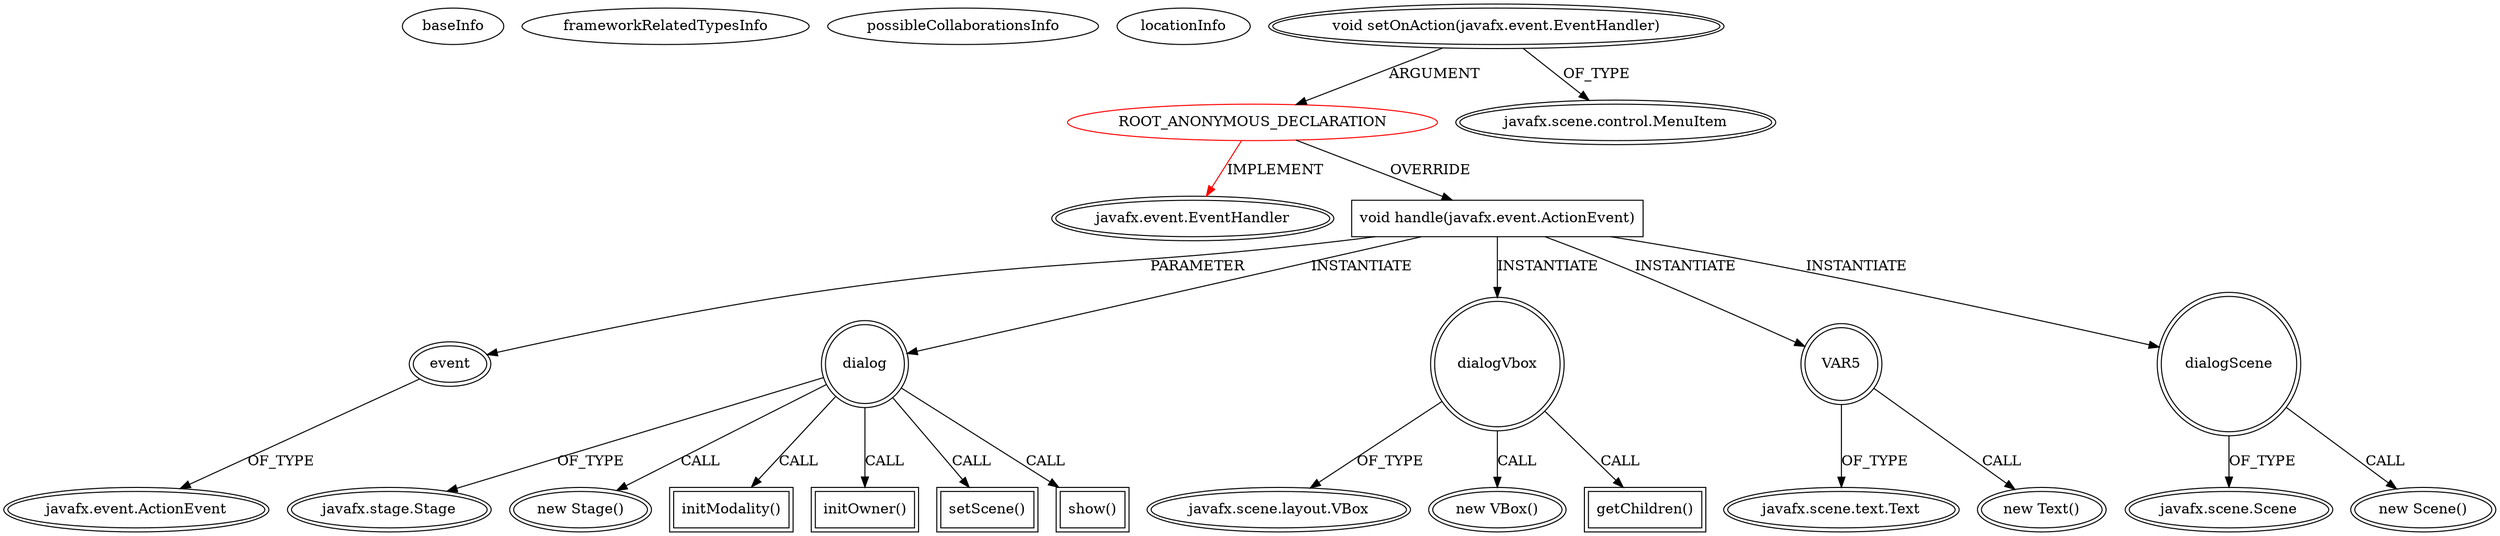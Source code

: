 digraph {
baseInfo[graphId=4934,category="extension_graph",isAnonymous=true,possibleRelation=false]
frameworkRelatedTypesInfo[0="javafx.event.EventHandler"]
possibleCollaborationsInfo[]
locationInfo[projectName="zvakanaka-bitbit",filePath="/zvakanaka-bitbit/bitbit-master/src/bitbit/BitBit.java",contextSignature="void setupMenus(javafx.stage.Stage)",graphId="4934"]
0[label="ROOT_ANONYMOUS_DECLARATION",vertexType="ROOT_ANONYMOUS_DECLARATION",isFrameworkType=false,color=red]
1[label="javafx.event.EventHandler",vertexType="FRAMEWORK_INTERFACE_TYPE",isFrameworkType=true,peripheries=2]
2[label="void setOnAction(javafx.event.EventHandler)",vertexType="OUTSIDE_CALL",isFrameworkType=true,peripheries=2]
3[label="javafx.scene.control.MenuItem",vertexType="FRAMEWORK_CLASS_TYPE",isFrameworkType=true,peripheries=2]
4[label="void handle(javafx.event.ActionEvent)",vertexType="OVERRIDING_METHOD_DECLARATION",isFrameworkType=false,shape=box]
5[label="event",vertexType="PARAMETER_DECLARATION",isFrameworkType=true,peripheries=2]
6[label="javafx.event.ActionEvent",vertexType="FRAMEWORK_CLASS_TYPE",isFrameworkType=true,peripheries=2]
8[label="dialog",vertexType="VARIABLE_EXPRESION",isFrameworkType=true,peripheries=2,shape=circle]
9[label="javafx.stage.Stage",vertexType="FRAMEWORK_CLASS_TYPE",isFrameworkType=true,peripheries=2]
7[label="new Stage()",vertexType="CONSTRUCTOR_CALL",isFrameworkType=true,peripheries=2]
11[label="initModality()",vertexType="INSIDE_CALL",isFrameworkType=true,peripheries=2,shape=box]
13[label="initOwner()",vertexType="INSIDE_CALL",isFrameworkType=true,peripheries=2,shape=box]
15[label="dialogVbox",vertexType="VARIABLE_EXPRESION",isFrameworkType=true,peripheries=2,shape=circle]
16[label="javafx.scene.layout.VBox",vertexType="FRAMEWORK_CLASS_TYPE",isFrameworkType=true,peripheries=2]
14[label="new VBox()",vertexType="CONSTRUCTOR_CALL",isFrameworkType=true,peripheries=2]
18[label="getChildren()",vertexType="INSIDE_CALL",isFrameworkType=true,peripheries=2,shape=box]
20[label="VAR5",vertexType="VARIABLE_EXPRESION",isFrameworkType=true,peripheries=2,shape=circle]
21[label="javafx.scene.text.Text",vertexType="FRAMEWORK_CLASS_TYPE",isFrameworkType=true,peripheries=2]
19[label="new Text()",vertexType="CONSTRUCTOR_CALL",isFrameworkType=true,peripheries=2]
23[label="dialogScene",vertexType="VARIABLE_EXPRESION",isFrameworkType=true,peripheries=2,shape=circle]
24[label="javafx.scene.Scene",vertexType="FRAMEWORK_CLASS_TYPE",isFrameworkType=true,peripheries=2]
22[label="new Scene()",vertexType="CONSTRUCTOR_CALL",isFrameworkType=true,peripheries=2]
26[label="setScene()",vertexType="INSIDE_CALL",isFrameworkType=true,peripheries=2,shape=box]
28[label="show()",vertexType="INSIDE_CALL",isFrameworkType=true,peripheries=2,shape=box]
0->1[label="IMPLEMENT",color=red]
2->0[label="ARGUMENT"]
2->3[label="OF_TYPE"]
0->4[label="OVERRIDE"]
5->6[label="OF_TYPE"]
4->5[label="PARAMETER"]
4->8[label="INSTANTIATE"]
8->9[label="OF_TYPE"]
8->7[label="CALL"]
8->11[label="CALL"]
8->13[label="CALL"]
4->15[label="INSTANTIATE"]
15->16[label="OF_TYPE"]
15->14[label="CALL"]
15->18[label="CALL"]
4->20[label="INSTANTIATE"]
20->21[label="OF_TYPE"]
20->19[label="CALL"]
4->23[label="INSTANTIATE"]
23->24[label="OF_TYPE"]
23->22[label="CALL"]
8->26[label="CALL"]
8->28[label="CALL"]
}
